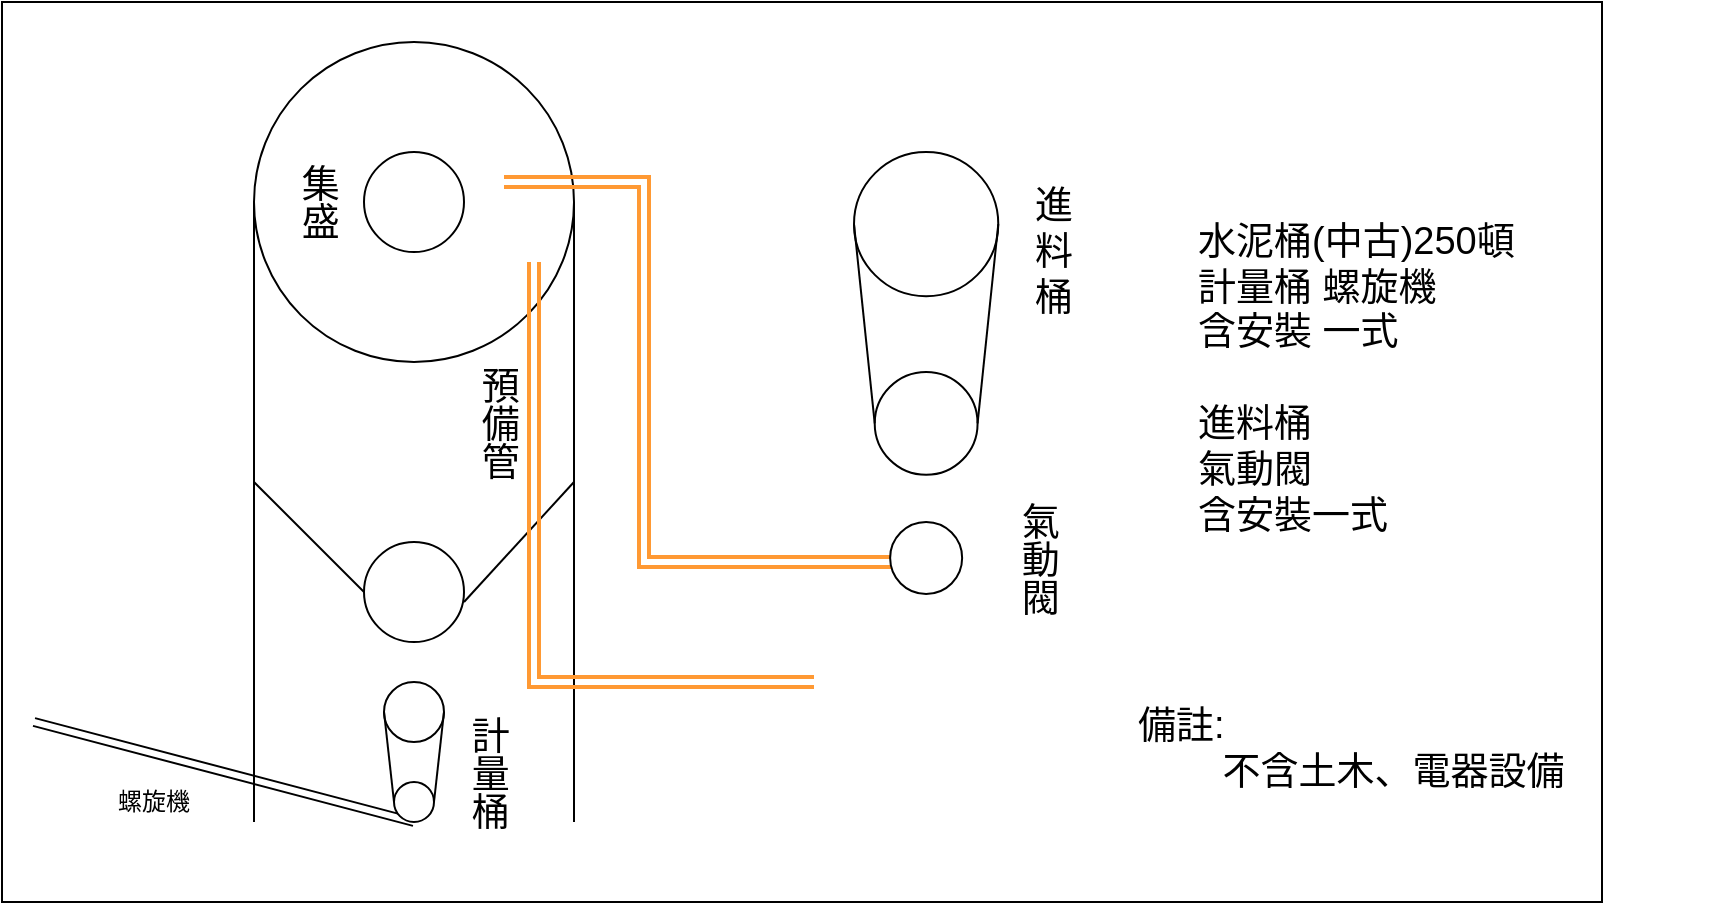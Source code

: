 <mxfile version="26.2.12">
  <diagram name="第 1 页" id="KvyMxOhW3KtLjB043KVP">
    <mxGraphModel dx="2365" dy="1252" grid="1" gridSize="10" guides="1" tooltips="1" connect="1" arrows="1" fold="1" page="1" pageScale="1" pageWidth="827" pageHeight="1169" math="0" shadow="0">
      <root>
        <mxCell id="0" />
        <mxCell id="1" parent="0" />
        <mxCell id="L8_3Eq7ttX2pcFZH22y1-33" value="" style="rounded=0;whiteSpace=wrap;html=1;" vertex="1" parent="1">
          <mxGeometry x="14" y="360" width="800" height="450" as="geometry" />
        </mxCell>
        <mxCell id="L8_3Eq7ttX2pcFZH22y1-1" value="" style="ellipse;whiteSpace=wrap;html=1;aspect=fixed;" vertex="1" parent="1">
          <mxGeometry x="140" y="380" width="160" height="160" as="geometry" />
        </mxCell>
        <mxCell id="L8_3Eq7ttX2pcFZH22y1-2" value="" style="ellipse;whiteSpace=wrap;html=1;aspect=fixed;" vertex="1" parent="1">
          <mxGeometry x="195" y="435" width="50" height="50" as="geometry" />
        </mxCell>
        <mxCell id="L8_3Eq7ttX2pcFZH22y1-4" value="&lt;font style=&quot;font-size: 19px;&quot;&gt;集盛&lt;/font&gt;" style="text;html=1;align=center;verticalAlign=middle;whiteSpace=wrap;rounded=0;horizontal=1;textDirection=vertical-lr;" vertex="1" parent="1">
          <mxGeometry x="160" y="435" width="20" height="50" as="geometry" />
        </mxCell>
        <mxCell id="L8_3Eq7ttX2pcFZH22y1-5" value="" style="endArrow=none;html=1;rounded=0;entryX=0;entryY=0.5;entryDx=0;entryDy=0;" edge="1" parent="1" target="L8_3Eq7ttX2pcFZH22y1-1">
          <mxGeometry width="50" height="50" relative="1" as="geometry">
            <mxPoint x="140" y="770" as="sourcePoint" />
            <mxPoint x="370" y="540" as="targetPoint" />
          </mxGeometry>
        </mxCell>
        <mxCell id="L8_3Eq7ttX2pcFZH22y1-6" value="" style="endArrow=none;html=1;rounded=0;entryX=0;entryY=0.5;entryDx=0;entryDy=0;" edge="1" parent="1">
          <mxGeometry width="50" height="50" relative="1" as="geometry">
            <mxPoint x="300" y="770" as="sourcePoint" />
            <mxPoint x="300" y="460" as="targetPoint" />
          </mxGeometry>
        </mxCell>
        <mxCell id="L8_3Eq7ttX2pcFZH22y1-7" value="" style="ellipse;whiteSpace=wrap;html=1;aspect=fixed;" vertex="1" parent="1">
          <mxGeometry x="195" y="630" width="50" height="50" as="geometry" />
        </mxCell>
        <mxCell id="L8_3Eq7ttX2pcFZH22y1-8" value="" style="endArrow=none;html=1;rounded=0;" edge="1" parent="1">
          <mxGeometry width="50" height="50" relative="1" as="geometry">
            <mxPoint x="245" y="660" as="sourcePoint" />
            <mxPoint x="300" y="600" as="targetPoint" />
          </mxGeometry>
        </mxCell>
        <mxCell id="L8_3Eq7ttX2pcFZH22y1-9" value="" style="endArrow=none;html=1;rounded=0;exitX=0;exitY=0.5;exitDx=0;exitDy=0;" edge="1" parent="1" source="L8_3Eq7ttX2pcFZH22y1-7">
          <mxGeometry width="50" height="50" relative="1" as="geometry">
            <mxPoint x="255" y="670" as="sourcePoint" />
            <mxPoint x="140" y="600" as="targetPoint" />
          </mxGeometry>
        </mxCell>
        <mxCell id="L8_3Eq7ttX2pcFZH22y1-10" value="" style="ellipse;whiteSpace=wrap;html=1;aspect=fixed;" vertex="1" parent="1">
          <mxGeometry x="205" y="700" width="30" height="30" as="geometry" />
        </mxCell>
        <mxCell id="L8_3Eq7ttX2pcFZH22y1-12" value="" style="shape=link;html=1;rounded=0;entryX=0.5;entryY=1;entryDx=0;entryDy=0;" edge="1" parent="1" target="L8_3Eq7ttX2pcFZH22y1-11">
          <mxGeometry width="100" relative="1" as="geometry">
            <mxPoint x="30" y="720" as="sourcePoint" />
            <mxPoint x="220" y="780" as="targetPoint" />
          </mxGeometry>
        </mxCell>
        <mxCell id="L8_3Eq7ttX2pcFZH22y1-15" style="rounded=0;orthogonalLoop=1;jettySize=auto;html=1;exitX=1;exitY=0.5;exitDx=0;exitDy=0;entryX=1;entryY=0.5;entryDx=0;entryDy=0;strokeColor=default;endArrow=none;startFill=0;" edge="1" parent="1" source="L8_3Eq7ttX2pcFZH22y1-11" target="L8_3Eq7ttX2pcFZH22y1-10">
          <mxGeometry relative="1" as="geometry" />
        </mxCell>
        <mxCell id="L8_3Eq7ttX2pcFZH22y1-16" style="rounded=0;orthogonalLoop=1;jettySize=auto;html=1;exitX=0;exitY=0.5;exitDx=0;exitDy=0;entryX=0;entryY=0.5;entryDx=0;entryDy=0;endArrow=none;startFill=0;" edge="1" parent="1" source="L8_3Eq7ttX2pcFZH22y1-11" target="L8_3Eq7ttX2pcFZH22y1-10">
          <mxGeometry relative="1" as="geometry" />
        </mxCell>
        <mxCell id="L8_3Eq7ttX2pcFZH22y1-11" value="" style="ellipse;whiteSpace=wrap;html=1;aspect=fixed;" vertex="1" parent="1">
          <mxGeometry x="210" y="750" width="20" height="20" as="geometry" />
        </mxCell>
        <mxCell id="L8_3Eq7ttX2pcFZH22y1-13" value="螺旋機" style="text;html=1;align=center;verticalAlign=middle;whiteSpace=wrap;rounded=0;" vertex="1" parent="1">
          <mxGeometry x="60" y="745" width="60" height="30" as="geometry" />
        </mxCell>
        <mxCell id="L8_3Eq7ttX2pcFZH22y1-17" value="&lt;font style=&quot;font-size: 19px;&quot;&gt;計量桶&lt;/font&gt;" style="text;html=1;align=center;verticalAlign=middle;whiteSpace=wrap;rounded=0;horizontal=1;textDirection=vertical-lr;" vertex="1" parent="1">
          <mxGeometry x="245" y="710" width="20" height="70" as="geometry" />
        </mxCell>
        <mxCell id="L8_3Eq7ttX2pcFZH22y1-18" value="" style="ellipse;whiteSpace=wrap;html=1;aspect=fixed;" vertex="1" parent="1">
          <mxGeometry x="440" y="435" width="72.14" height="72.14" as="geometry" />
        </mxCell>
        <mxCell id="L8_3Eq7ttX2pcFZH22y1-21" value="" style="ellipse;whiteSpace=wrap;html=1;aspect=fixed;" vertex="1" parent="1">
          <mxGeometry x="450.36" y="545" width="51.43" height="51.43" as="geometry" />
        </mxCell>
        <mxCell id="L8_3Eq7ttX2pcFZH22y1-19" style="rounded=0;orthogonalLoop=1;jettySize=auto;html=1;exitX=1;exitY=0.5;exitDx=0;exitDy=0;entryX=1;entryY=0.5;entryDx=0;entryDy=0;strokeColor=default;endArrow=none;startFill=0;" edge="1" parent="1" source="L8_3Eq7ttX2pcFZH22y1-21" target="L8_3Eq7ttX2pcFZH22y1-18">
          <mxGeometry relative="1" as="geometry" />
        </mxCell>
        <mxCell id="L8_3Eq7ttX2pcFZH22y1-20" style="rounded=0;orthogonalLoop=1;jettySize=auto;html=1;exitX=0;exitY=0.5;exitDx=0;exitDy=0;entryX=0;entryY=0.5;entryDx=0;entryDy=0;endArrow=none;startFill=0;" edge="1" parent="1" source="L8_3Eq7ttX2pcFZH22y1-21" target="L8_3Eq7ttX2pcFZH22y1-18">
          <mxGeometry relative="1" as="geometry" />
        </mxCell>
        <mxCell id="L8_3Eq7ttX2pcFZH22y1-23" value="" style="shape=link;html=1;rounded=0;strokeColor=#FF9933;strokeWidth=2;" edge="1" parent="1">
          <mxGeometry width="100" relative="1" as="geometry">
            <mxPoint x="420" y="700" as="sourcePoint" />
            <mxPoint x="280" y="490" as="targetPoint" />
            <Array as="points">
              <mxPoint x="280" y="700" />
            </Array>
          </mxGeometry>
        </mxCell>
        <mxCell id="L8_3Eq7ttX2pcFZH22y1-25" value="" style="shape=link;html=1;rounded=0;strokeColor=#FF9933;strokeWidth=2;" edge="1" parent="1">
          <mxGeometry width="100" relative="1" as="geometry">
            <mxPoint x="470" y="640" as="sourcePoint" />
            <mxPoint x="265" y="450" as="targetPoint" />
            <Array as="points">
              <mxPoint x="335" y="640" />
              <mxPoint x="335" y="450" />
            </Array>
          </mxGeometry>
        </mxCell>
        <mxCell id="L8_3Eq7ttX2pcFZH22y1-27" value="" style="ellipse;whiteSpace=wrap;html=1;aspect=fixed;" vertex="1" parent="1">
          <mxGeometry x="458.07" y="620" width="36" height="36" as="geometry" />
        </mxCell>
        <mxCell id="L8_3Eq7ttX2pcFZH22y1-28" value="&lt;font style=&quot;font-size: 19px;&quot;&gt;氣動閥&lt;/font&gt;" style="text;html=1;align=center;verticalAlign=middle;whiteSpace=wrap;rounded=0;horizontal=1;textDirection=vertical-lr;" vertex="1" parent="1">
          <mxGeometry x="520" y="603" width="20" height="70" as="geometry" />
        </mxCell>
        <mxCell id="L8_3Eq7ttX2pcFZH22y1-29" value="&lt;span style=&quot;font-size: 19px;&quot;&gt;進料桶&lt;/span&gt;" style="text;html=1;align=center;verticalAlign=middle;whiteSpace=wrap;rounded=0;horizontal=1;" vertex="1" parent="1">
          <mxGeometry x="530" y="450" width="20" height="70" as="geometry" />
        </mxCell>
        <mxCell id="L8_3Eq7ttX2pcFZH22y1-30" value="&lt;span style=&quot;font-size: 19px;&quot;&gt;水泥桶(中古)250頓&lt;/span&gt;&lt;div&gt;&lt;span style=&quot;font-size: 19px;&quot;&gt;計量桶 螺旋機&lt;/span&gt;&lt;/div&gt;&lt;div&gt;&lt;span style=&quot;font-size: 19px;&quot;&gt;含安裝 一式&lt;/span&gt;&lt;/div&gt;&lt;div&gt;&lt;span style=&quot;font-size: 19px;&quot;&gt;&lt;br&gt;&lt;/span&gt;&lt;/div&gt;&lt;div&gt;&lt;span style=&quot;font-size: 19px;&quot;&gt;進料桶&lt;/span&gt;&lt;/div&gt;&lt;div&gt;&lt;span style=&quot;font-size: 19px;&quot;&gt;氣動閥&lt;/span&gt;&lt;/div&gt;&lt;div&gt;&lt;span style=&quot;font-size: 19px;&quot;&gt;含安裝一式&lt;/span&gt;&lt;/div&gt;" style="text;html=1;align=left;verticalAlign=middle;whiteSpace=wrap;rounded=0;horizontal=1;" vertex="1" parent="1">
          <mxGeometry x="610" y="450" width="260" height="195" as="geometry" />
        </mxCell>
        <mxCell id="L8_3Eq7ttX2pcFZH22y1-31" value="&lt;span style=&quot;font-size: 19px;&quot;&gt;備註:&lt;/span&gt;&lt;div&gt;&lt;span style=&quot;font-size: 19px;&quot;&gt;&lt;span style=&quot;white-space: pre;&quot;&gt;&#x9;&lt;/span&gt;不含土木、電器設備&lt;span style=&quot;white-space: pre;&quot;&gt;&#x9;&lt;/span&gt;&lt;/span&gt;&lt;/div&gt;" style="text;html=1;align=left;verticalAlign=middle;whiteSpace=wrap;rounded=0;horizontal=1;" vertex="1" parent="1">
          <mxGeometry x="580" y="700" width="260" height="65" as="geometry" />
        </mxCell>
        <mxCell id="L8_3Eq7ttX2pcFZH22y1-34" value="&lt;font style=&quot;font-size: 19px;&quot;&gt;預備管&lt;/font&gt;" style="text;html=1;align=center;verticalAlign=middle;whiteSpace=wrap;rounded=0;horizontal=1;textDirection=vertical-lr;" vertex="1" parent="1">
          <mxGeometry x="250" y="520" width="20" height="100" as="geometry" />
        </mxCell>
      </root>
    </mxGraphModel>
  </diagram>
</mxfile>
